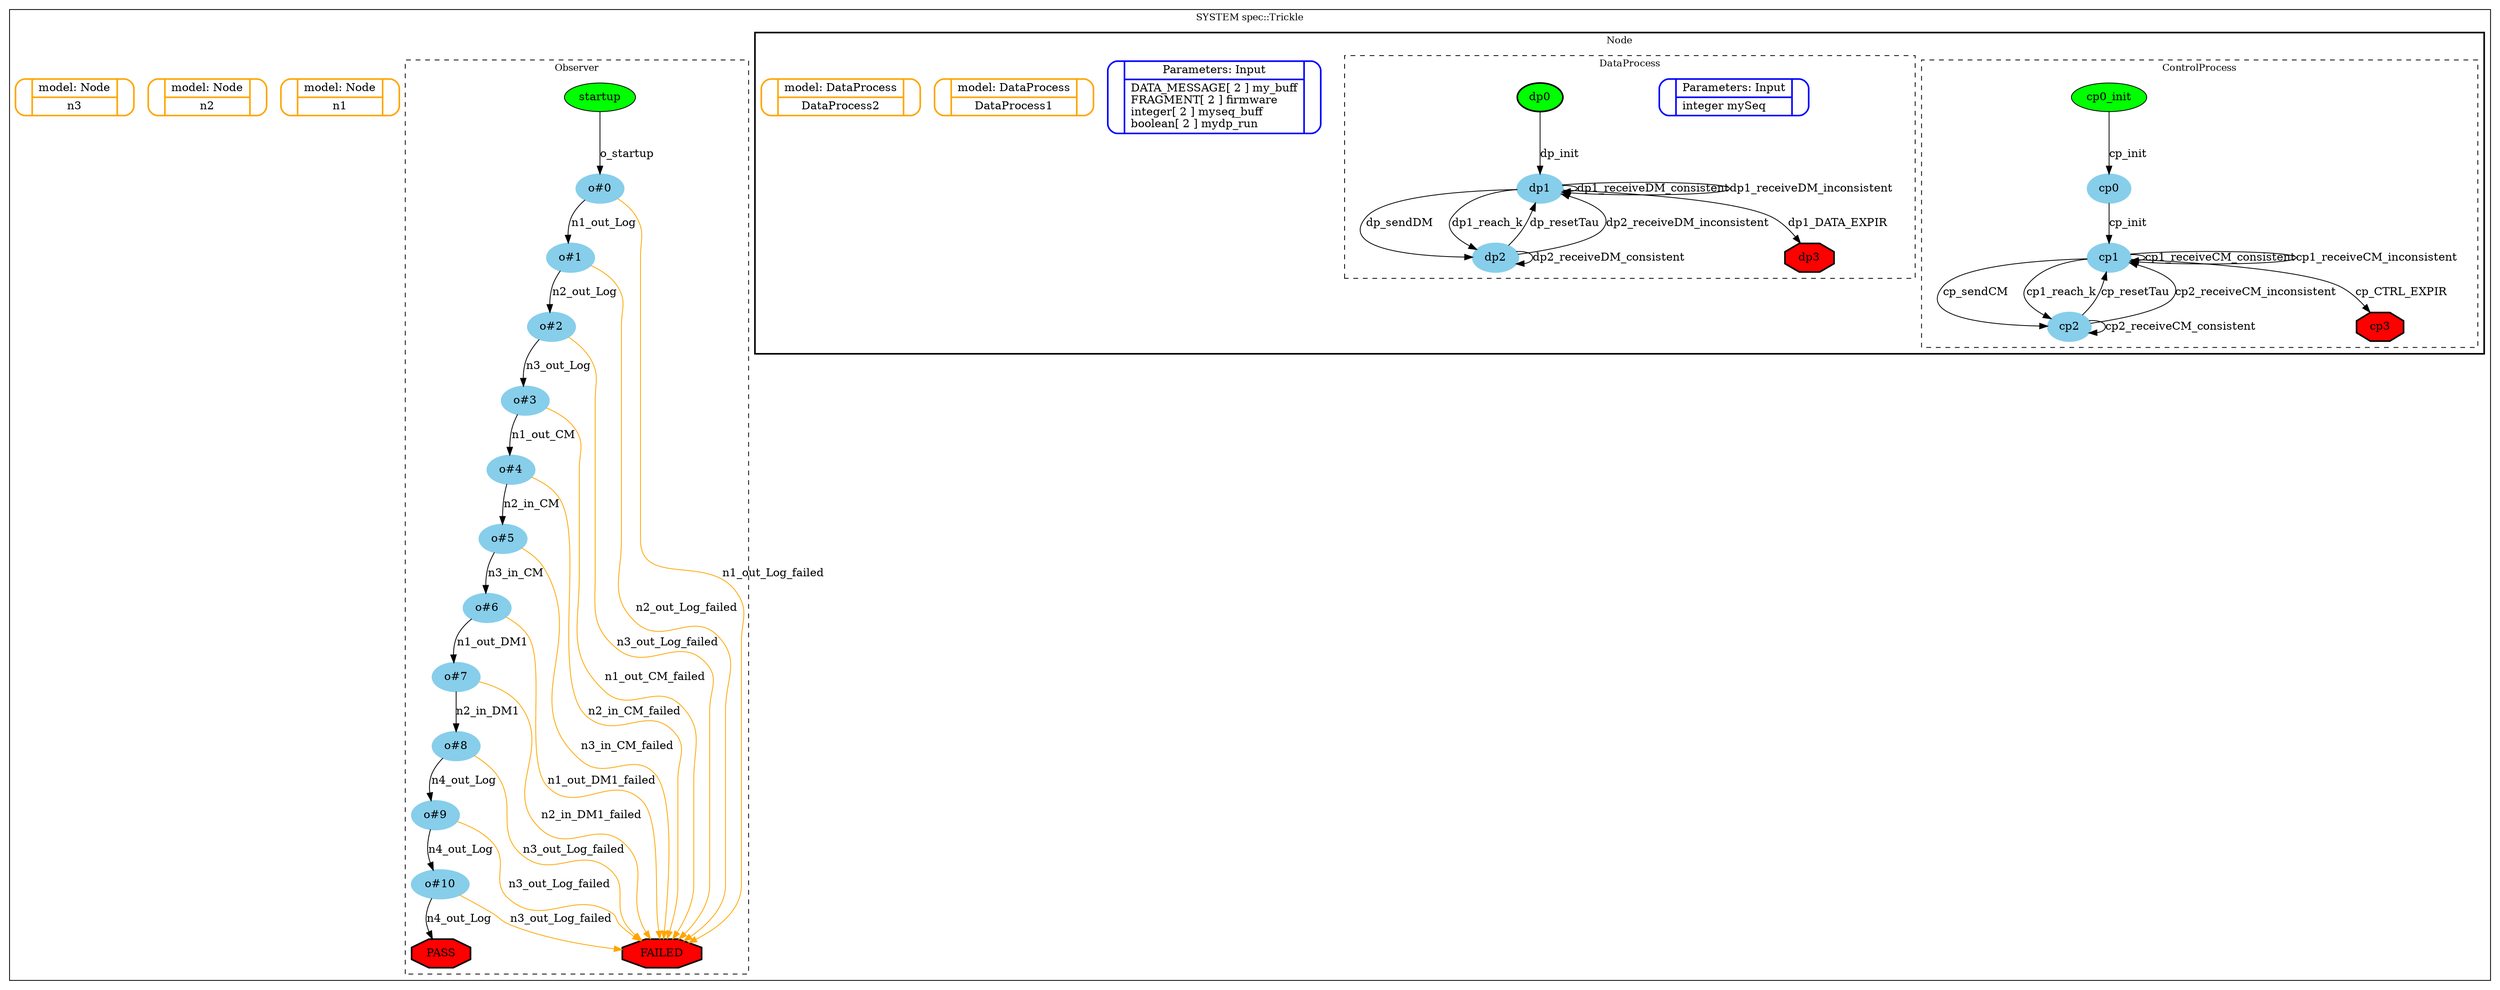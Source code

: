 digraph "Trickle" {
compound = true;
fontsize = 12
 subgraph "cluster_spec::Trickle" {
  label = "SYSTEM spec::Trickle"

  subgraph "cluster_spec::Trickle.Node" {
   label = "Node"
   style=bold;

   "spec::Trickle.Node"
   [
    label = "Node"
    shape=point, style=invisible, color=white
   ];

   "spec::Trickle.Node#parameters"
   [
    label = "|{Parameters: Input|DATA_MESSAGE[ 2 ] my_buff\l
FRAGMENT[ 2 ] firmware\l
integer[ 2 ] myseq_buff\l
boolean[ 2 ] mydp_run\l
}|"
    shape=Mrecord, style=bold, color=blue
   ];

   subgraph "cluster_spec::Trickle.Node.ControlProcess" {
    label = "ControlProcess"
    style=dashed;

    "spec::Trickle.Node.ControlProcess"
    [
     label = "ControlProcess"
     shape=point, style=invisible, color=white
    ];

    "spec::Trickle.Node.ControlProcess.cp0_init"
    [
     label = "cp0_init"
     shape=oval, style="filled", fillcolor=green
    ];

    "spec::Trickle.Node.ControlProcess.cp0_init" -> "spec::Trickle.Node.ControlProcess.cp0" [ label = "cp_init" ];

    "spec::Trickle.Node.ControlProcess.cp0"
    [
     label = "cp0"
     shape=ellipse, style="bold,filled", color=skyblue
    ];

    "spec::Trickle.Node.ControlProcess.cp0" -> "spec::Trickle.Node.ControlProcess.cp1" [ label = "cp_init" ];

    "spec::Trickle.Node.ControlProcess.cp1"
    [
     label = "cp1"
     shape=ellipse, style="bold,filled", color=skyblue
    ];

    "spec::Trickle.Node.ControlProcess.cp1" -> "spec::Trickle.Node.ControlProcess.cp2" [ label = "cp_sendCM" ];

    "spec::Trickle.Node.ControlProcess.cp1" -> "spec::Trickle.Node.ControlProcess.cp1" [ label = "cp1_receiveCM_consistent" ];

    "spec::Trickle.Node.ControlProcess.cp1" -> "spec::Trickle.Node.ControlProcess.cp1" [ label = "cp1_receiveCM_inconsistent" ];

    "spec::Trickle.Node.ControlProcess.cp1" -> "spec::Trickle.Node.ControlProcess.cp3" [ label = "cp_CTRL_EXPIR" ];

    "spec::Trickle.Node.ControlProcess.cp1" -> "spec::Trickle.Node.ControlProcess.cp2" [ label = "cp1_reach_k" ];

    "spec::Trickle.Node.ControlProcess.cp2"
    [
     label = "cp2"
     shape=ellipse, style="bold,filled", color=skyblue
    ];

    "spec::Trickle.Node.ControlProcess.cp2" -> "spec::Trickle.Node.ControlProcess.cp1" [ label = "cp_resetTau" ];

    "spec::Trickle.Node.ControlProcess.cp2" -> "spec::Trickle.Node.ControlProcess.cp2" [ label = "cp2_receiveCM_consistent" ];

    "spec::Trickle.Node.ControlProcess.cp2" -> "spec::Trickle.Node.ControlProcess.cp1" [ label = "cp2_receiveCM_inconsistent" ];

    "spec::Trickle.Node.ControlProcess.cp3"
    [
     label = "cp3"
     shape=octagon, style="bold,filled", fillcolor=red
    ];
   }

   subgraph "cluster_spec::Trickle.Node.DataProcess" {
    label = "DataProcess"
    style=dashed;

    "spec::Trickle.Node.DataProcess"
    [
     label = "DataProcess"
     shape=point, style=invisible, color=white
    ];

    "spec::Trickle.Node.DataProcess#parameters"
    [
     label = "|{Parameters: Input|integer mySeq\l
}|"
     shape=Mrecord, style=bold, color=blue
    ];

    "spec::Trickle.Node.DataProcess.dp0"
    [
     label = "dp0"
     shape=ellipse, style="bold,filled", fillcolor=green
    ];

    "spec::Trickle.Node.DataProcess.dp0" -> "spec::Trickle.Node.DataProcess.dp1" [ label = "dp_init" ];

    "spec::Trickle.Node.DataProcess.dp1"
    [
     label = "dp1"
     shape=ellipse, style="bold,filled", color=skyblue
    ];

    "spec::Trickle.Node.DataProcess.dp1" -> "spec::Trickle.Node.DataProcess.dp2" [ label = "dp_sendDM" ];

    "spec::Trickle.Node.DataProcess.dp1" -> "spec::Trickle.Node.DataProcess.dp1" [ label = "dp1_receiveDM_consistent" ];

    "spec::Trickle.Node.DataProcess.dp1" -> "spec::Trickle.Node.DataProcess.dp1" [ label = "dp1_receiveDM_inconsistent" ];

    "spec::Trickle.Node.DataProcess.dp1" -> "spec::Trickle.Node.DataProcess.dp3" [ label = "dp1_DATA_EXPIR" ];

    "spec::Trickle.Node.DataProcess.dp1" -> "spec::Trickle.Node.DataProcess.dp2" [ label = "dp1_reach_k" ];

    "spec::Trickle.Node.DataProcess.dp2"
    [
     label = "dp2"
     shape=ellipse, style="bold,filled", color=skyblue
    ];

    "spec::Trickle.Node.DataProcess.dp2" -> "spec::Trickle.Node.DataProcess.dp1" [ label = "dp_resetTau" ];

    "spec::Trickle.Node.DataProcess.dp2" -> "spec::Trickle.Node.DataProcess.dp2" [ label = "dp2_receiveDM_consistent" ];

    "spec::Trickle.Node.DataProcess.dp2" -> "spec::Trickle.Node.DataProcess.dp1" [ label = "dp2_receiveDM_inconsistent" ];

    "spec::Trickle.Node.DataProcess.dp3"
    [
     label = "dp3"
     shape=octagon, style="bold,filled", fillcolor=red
    ];
   }

   "spec::Trickle.Node.DataProcess1"
   [
    label = "|{model: DataProcess|DataProcess1}|"
    shape=Mrecord, style=bold, color=orange
   ];

   "spec::Trickle.Node.DataProcess2"
   [
    label = "|{model: DataProcess|DataProcess2}|"
    shape=Mrecord, style=bold, color=orange
   ];
  }

  subgraph "cluster_spec::Trickle.Observer" {
   label = "Observer"
   style=dashed;

   "spec::Trickle.Observer"
   [
    label = "Observer"
    shape=point, style=invisible, color=white
   ];

   "spec::Trickle.Observer.startup"
   [
    label = "startup"
    shape=oval, style="filled", fillcolor=green
   ];

   "spec::Trickle.Observer.startup" -> "spec::Trickle.Observer.o#0" [ label = "o_startup" ];

   "spec::Trickle.Observer.o#0"
   [
    label = "o#0"
    shape=ellipse, style="bold,filled", color=skyblue
   ];

   "spec::Trickle.Observer.o#0" -> "spec::Trickle.Observer.o#1" [ label = "n1_out_Log" ];

   "spec::Trickle.Observer.o#0" -> "spec::Trickle.Observer.FAILED" [ label = "n1_out_Log_failed", color=orange ];

   "spec::Trickle.Observer.o#1"
   [
    label = "o#1"
    shape=ellipse, style="bold,filled", color=skyblue
   ];

   "spec::Trickle.Observer.o#1" -> "spec::Trickle.Observer.o#2" [ label = "n2_out_Log" ];

   "spec::Trickle.Observer.o#1" -> "spec::Trickle.Observer.FAILED" [ label = "n2_out_Log_failed", color=orange ];

   "spec::Trickle.Observer.o#2"
   [
    label = "o#2"
    shape=ellipse, style="bold,filled", color=skyblue
   ];

   "spec::Trickle.Observer.o#2" -> "spec::Trickle.Observer.o#3" [ label = "n3_out_Log" ];

   "spec::Trickle.Observer.o#2" -> "spec::Trickle.Observer.FAILED" [ label = "n3_out_Log_failed", color=orange ];

   "spec::Trickle.Observer.o#3"
   [
    label = "o#3"
    shape=ellipse, style="bold,filled", color=skyblue
   ];

   "spec::Trickle.Observer.o#3" -> "spec::Trickle.Observer.o#4" [ label = "n1_out_CM" ];

   "spec::Trickle.Observer.o#3" -> "spec::Trickle.Observer.FAILED" [ label = "n1_out_CM_failed", color=orange ];

   "spec::Trickle.Observer.o#4"
   [
    label = "o#4"
    shape=ellipse, style="bold,filled", color=skyblue
   ];

   "spec::Trickle.Observer.o#4" -> "spec::Trickle.Observer.o#5" [ label = "n2_in_CM" ];

   "spec::Trickle.Observer.o#4" -> "spec::Trickle.Observer.FAILED" [ label = "n2_in_CM_failed", color=orange ];

   "spec::Trickle.Observer.o#5"
   [
    label = "o#5"
    shape=ellipse, style="bold,filled", color=skyblue
   ];

   "spec::Trickle.Observer.o#5" -> "spec::Trickle.Observer.o#6" [ label = "n3_in_CM" ];

   "spec::Trickle.Observer.o#5" -> "spec::Trickle.Observer.FAILED" [ label = "n3_in_CM_failed", color=orange ];

   "spec::Trickle.Observer.o#6"
   [
    label = "o#6"
    shape=ellipse, style="bold,filled", color=skyblue
   ];

   "spec::Trickle.Observer.o#6" -> "spec::Trickle.Observer.o#7" [ label = "n1_out_DM1" ];

   "spec::Trickle.Observer.o#6" -> "spec::Trickle.Observer.FAILED" [ label = "n1_out_DM1_failed", color=orange ];

   "spec::Trickle.Observer.o#7"
   [
    label = "o#7"
    shape=ellipse, style="bold,filled", color=skyblue
   ];

   "spec::Trickle.Observer.o#7" -> "spec::Trickle.Observer.o#8" [ label = "n2_in_DM1" ];

   "spec::Trickle.Observer.o#7" -> "spec::Trickle.Observer.FAILED" [ label = "n2_in_DM1_failed", color=orange ];

   "spec::Trickle.Observer.o#8"
   [
    label = "o#8"
    shape=ellipse, style="bold,filled", color=skyblue
   ];

   "spec::Trickle.Observer.o#8" -> "spec::Trickle.Observer.o#9" [ label = "n4_out_Log" ];

   "spec::Trickle.Observer.o#8" -> "spec::Trickle.Observer.FAILED" [ label = "n3_out_Log_failed", color=orange ];

   "spec::Trickle.Observer.o#9"
   [
    label = "o#9"
    shape=ellipse, style="bold,filled", color=skyblue
   ];

   "spec::Trickle.Observer.o#9" -> "spec::Trickle.Observer.o#10" [ label = "n4_out_Log" ];

   "spec::Trickle.Observer.o#9" -> "spec::Trickle.Observer.FAILED" [ label = "n3_out_Log_failed", color=orange ];

   "spec::Trickle.Observer.o#10"
   [
    label = "o#10"
    shape=ellipse, style="bold,filled", color=skyblue
   ];

   "spec::Trickle.Observer.o#10" -> "spec::Trickle.Observer.PASS" [ label = "n4_out_Log" ];

   "spec::Trickle.Observer.o#10" -> "spec::Trickle.Observer.FAILED" [ label = "n3_out_Log_failed", color=orange ];

   "spec::Trickle.Observer.PASS"
   [
    label = "PASS"
    shape=octagon, style="bold,filled", fillcolor=red
   ];

   "spec::Trickle.Observer.FAILED"
   [
    label = "FAILED"
    shape=octagon, style="bold,filled", fillcolor=red
   ];
  }

  "spec::Trickle.n1"
  [
   label = "|{model: Node|n1}|"
   shape=Mrecord, style=bold, color=orange
  ];

  "spec::Trickle.n2"
  [
   label = "|{model: Node|n2}|"
   shape=Mrecord, style=bold, color=orange
  ];

  "spec::Trickle.n3"
  [
   label = "|{model: Node|n3}|"
   shape=Mrecord, style=bold, color=orange
  ];
 }
}

